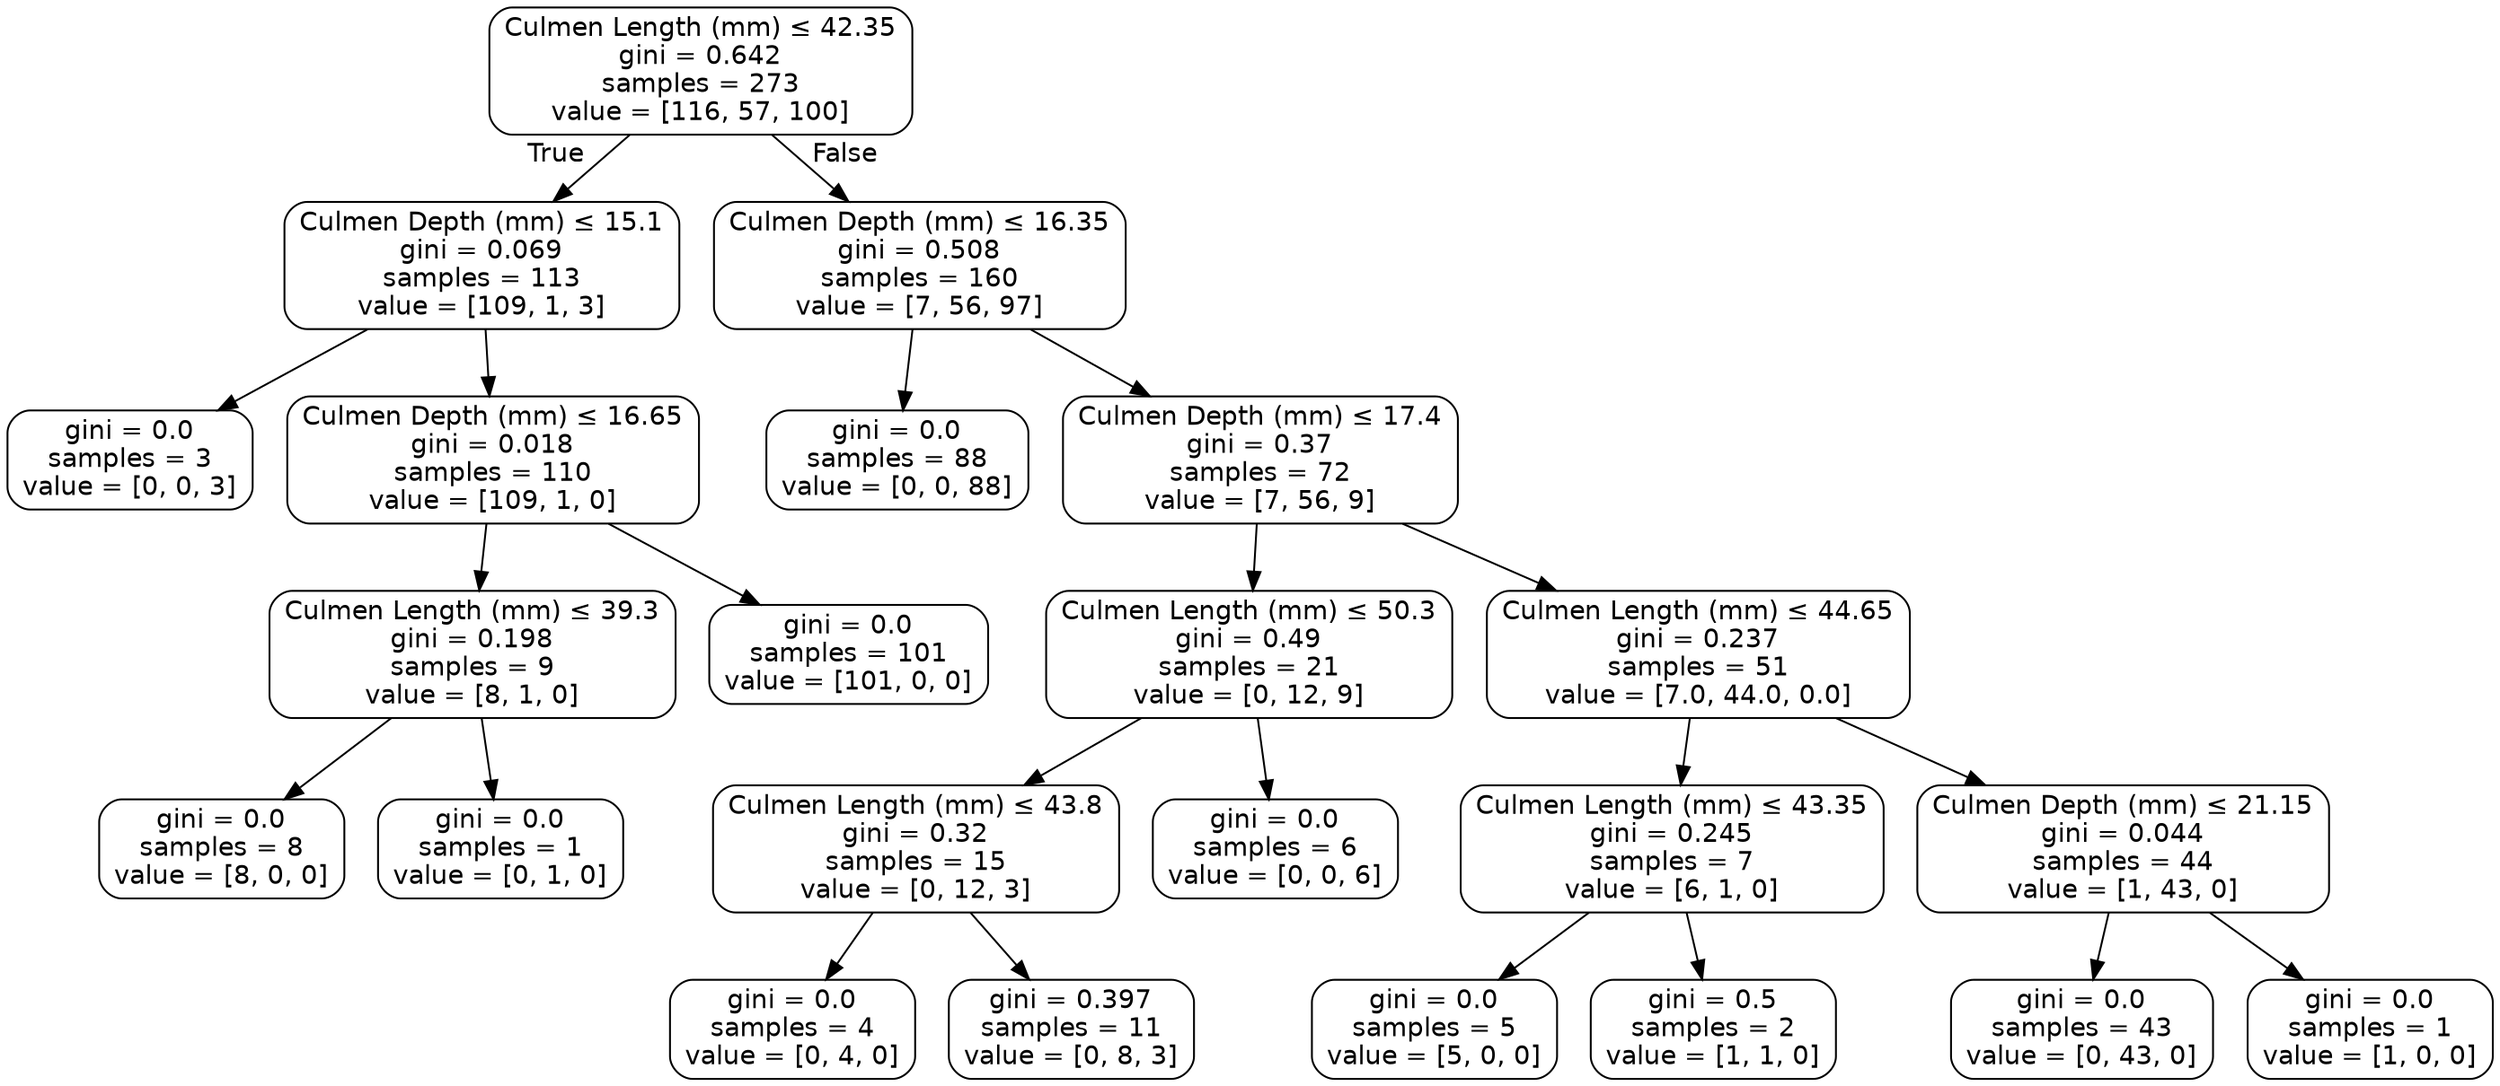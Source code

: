 digraph Tree {
node [shape=box, style="rounded", color="black", fontname="helvetica"] ;
edge [fontname="helvetica"] ;
0 [label=<Culmen Length (mm) &le; 42.35<br/>gini = 0.642<br/>samples = 273<br/>value = [116, 57, 100]>] ;
1 [label=<Culmen Depth (mm) &le; 15.1<br/>gini = 0.069<br/>samples = 113<br/>value = [109, 1, 3]>] ;
0 -> 1 [labeldistance=2.5, labelangle=45, headlabel="True"] ;
2 [label=<gini = 0.0<br/>samples = 3<br/>value = [0, 0, 3]>] ;
1 -> 2 ;
3 [label=<Culmen Depth (mm) &le; 16.65<br/>gini = 0.018<br/>samples = 110<br/>value = [109, 1, 0]>] ;
1 -> 3 ;
4 [label=<Culmen Length (mm) &le; 39.3<br/>gini = 0.198<br/>samples = 9<br/>value = [8, 1, 0]>] ;
3 -> 4 ;
5 [label=<gini = 0.0<br/>samples = 8<br/>value = [8, 0, 0]>] ;
4 -> 5 ;
6 [label=<gini = 0.0<br/>samples = 1<br/>value = [0, 1, 0]>] ;
4 -> 6 ;
7 [label=<gini = 0.0<br/>samples = 101<br/>value = [101, 0, 0]>] ;
3 -> 7 ;
8 [label=<Culmen Depth (mm) &le; 16.35<br/>gini = 0.508<br/>samples = 160<br/>value = [7, 56, 97]>] ;
0 -> 8 [labeldistance=2.5, labelangle=-45, headlabel="False"] ;
9 [label=<gini = 0.0<br/>samples = 88<br/>value = [0, 0, 88]>] ;
8 -> 9 ;
10 [label=<Culmen Depth (mm) &le; 17.4<br/>gini = 0.37<br/>samples = 72<br/>value = [7, 56, 9]>] ;
8 -> 10 ;
11 [label=<Culmen Length (mm) &le; 50.3<br/>gini = 0.49<br/>samples = 21<br/>value = [0, 12, 9]>] ;
10 -> 11 ;
12 [label=<Culmen Length (mm) &le; 43.8<br/>gini = 0.32<br/>samples = 15<br/>value = [0, 12, 3]>] ;
11 -> 12 ;
13 [label=<gini = 0.0<br/>samples = 4<br/>value = [0, 4, 0]>] ;
12 -> 13 ;
14 [label=<gini = 0.397<br/>samples = 11<br/>value = [0, 8, 3]>] ;
12 -> 14 ;
15 [label=<gini = 0.0<br/>samples = 6<br/>value = [0, 0, 6]>] ;
11 -> 15 ;
16 [label=<Culmen Length (mm) &le; 44.65<br/>gini = 0.237<br/>samples = 51<br/>value = [7.0, 44.0, 0.0]>] ;
10 -> 16 ;
17 [label=<Culmen Length (mm) &le; 43.35<br/>gini = 0.245<br/>samples = 7<br/>value = [6, 1, 0]>] ;
16 -> 17 ;
18 [label=<gini = 0.0<br/>samples = 5<br/>value = [5, 0, 0]>] ;
17 -> 18 ;
19 [label=<gini = 0.5<br/>samples = 2<br/>value = [1, 1, 0]>] ;
17 -> 19 ;
20 [label=<Culmen Depth (mm) &le; 21.15<br/>gini = 0.044<br/>samples = 44<br/>value = [1, 43, 0]>] ;
16 -> 20 ;
21 [label=<gini = 0.0<br/>samples = 43<br/>value = [0, 43, 0]>] ;
20 -> 21 ;
22 [label=<gini = 0.0<br/>samples = 1<br/>value = [1, 0, 0]>] ;
20 -> 22 ;
}